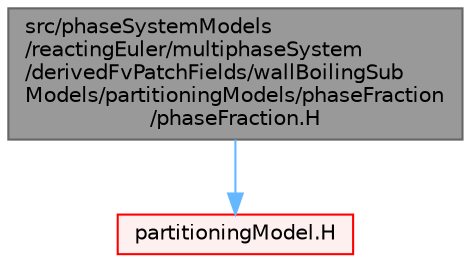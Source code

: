 digraph "src/phaseSystemModels/reactingEuler/multiphaseSystem/derivedFvPatchFields/wallBoilingSubModels/partitioningModels/phaseFraction/phaseFraction.H"
{
 // LATEX_PDF_SIZE
  bgcolor="transparent";
  edge [fontname=Helvetica,fontsize=10,labelfontname=Helvetica,labelfontsize=10];
  node [fontname=Helvetica,fontsize=10,shape=box,height=0.2,width=0.4];
  Node1 [id="Node000001",label="src/phaseSystemModels\l/reactingEuler/multiphaseSystem\l/derivedFvPatchFields/wallBoilingSub\lModels/partitioningModels/phaseFraction\l/phaseFraction.H",height=0.2,width=0.4,color="gray40", fillcolor="grey60", style="filled", fontcolor="black",tooltip=" "];
  Node1 -> Node2 [id="edge1_Node000001_Node000002",color="steelblue1",style="solid",tooltip=" "];
  Node2 [id="Node000002",label="partitioningModel.H",height=0.2,width=0.4,color="red", fillcolor="#FFF0F0", style="filled",URL="$partitioningModel_8H.html",tooltip=" "];
}
